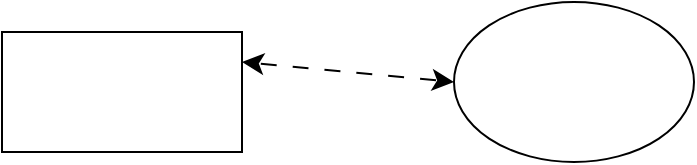 <mxfile version="24.6.4" type="github">
  <diagram name="Page-1" id="Cic60aHTllOr6LL9wVc_">
    <mxGraphModel dx="880" dy="1963" grid="0" gridSize="10" guides="1" tooltips="1" connect="1" arrows="1" fold="1" page="1" pageScale="1" pageWidth="827" pageHeight="1169" math="0" shadow="0">
      <root>
        <mxCell id="0" />
        <mxCell id="1" parent="0" />
        <mxCell id="RYFUH4lwAVfl-OstdU3m-1" value="" style="rounded=0;whiteSpace=wrap;html=1;" vertex="1" parent="1">
          <mxGeometry x="246" y="-163" width="120" height="60" as="geometry" />
        </mxCell>
        <mxCell id="RYFUH4lwAVfl-OstdU3m-2" value="" style="ellipse;whiteSpace=wrap;html=1;" vertex="1" parent="1">
          <mxGeometry x="472" y="-178" width="120" height="80" as="geometry" />
        </mxCell>
        <mxCell id="RYFUH4lwAVfl-OstdU3m-3" value="" style="endArrow=classic;startArrow=classic;html=1;rounded=0;fontSize=12;startSize=8;endSize=8;curved=1;exitX=1;exitY=0.25;exitDx=0;exitDy=0;entryX=0;entryY=0.5;entryDx=0;entryDy=0;flowAnimation=1;" edge="1" parent="1" source="RYFUH4lwAVfl-OstdU3m-1" target="RYFUH4lwAVfl-OstdU3m-2">
          <mxGeometry width="50" height="50" relative="1" as="geometry">
            <mxPoint x="330" y="-12" as="sourcePoint" />
            <mxPoint x="380" y="-62" as="targetPoint" />
          </mxGeometry>
        </mxCell>
      </root>
    </mxGraphModel>
  </diagram>
</mxfile>
